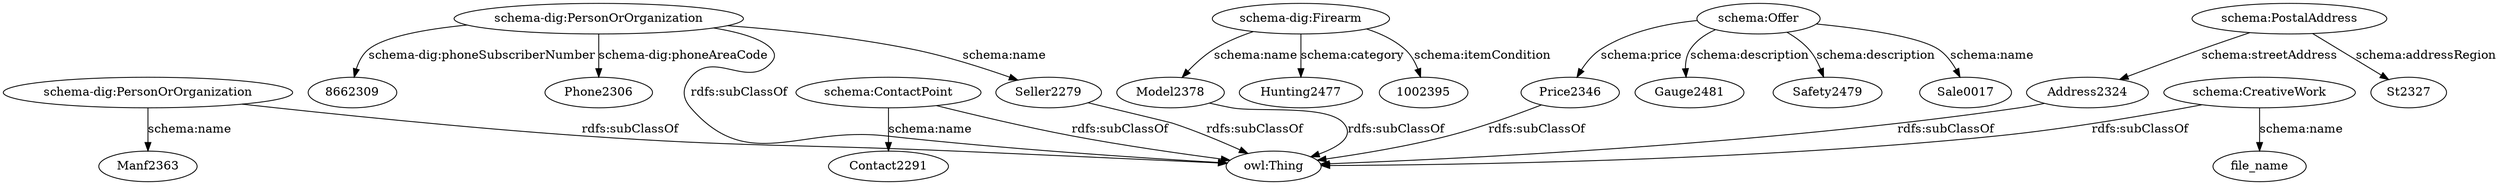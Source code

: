 digraph {
  "1002395" [type=attribute_name,label="1002395"]
  "8662309" [type=attribute_name,label="8662309"]
  Hunting2477 [type=attribute_name,label=Hunting2477]
  "schema-dig:Firearm1" [type=class_uri,label="schema-dig:Firearm"]
  Model2378 [type=attribute_name,label=Model2378]
  Phone2306 [type=attribute_name,label=Phone2306]
  "schema-dig:PersonOrOrganization1" [type=class_uri,label="schema-dig:PersonOrOrganization"]
  Seller2279 [type=attribute_name,label=Seller2279]
  Manf2363 [type=attribute_name,label=Manf2363]
  "schema-dig:PersonOrOrganization2" [type=class_uri,label="schema-dig:PersonOrOrganization"]
  Contact2291 [type=attribute_name,label=Contact2291]
  "schema:ContactPoint1" [type=class_uri,label="schema:ContactPoint"]
  file_name [type=attribute_name,label=file_name]
  "schema:CreativeWork1" [type=class_uri,label="schema:CreativeWork"]
  Gauge2481 [type=attribute_name,label=Gauge2481]
  "schema:Offer1" [type=class_uri,label="schema:Offer"]
  Safety2479 [type=attribute_name,label=Safety2479]
  Sale0017 [type=attribute_name,label=Sale0017]
  Price2346 [type=attribute_name,label=Price2346]
  St2327 [type=attribute_name,label=St2327]
  "schema:PostalAddress1" [type=class_uri,label="schema:PostalAddress"]
  Address2324 [type=attribute_name,label=Address2324]
  "owl:Thing" [type=special,label="owl:Thing"]
  "schema-dig:Firearm1" -> Hunting2477 [label="schema:category",type=st_property_uri]
  "schema-dig:Firearm1" -> "1002395" [label="schema:itemCondition",type=st_property_uri]
  "schema-dig:Firearm1" -> Model2378 [label="schema:name",type=st_property_uri]
  "schema-dig:PersonOrOrganization1" -> Phone2306 [label="schema-dig:phoneAreaCode",type=st_property_uri]
  "schema-dig:PersonOrOrganization1" -> "8662309" [label="schema-dig:phoneSubscriberNumber",type=st_property_uri]
  "schema-dig:PersonOrOrganization1" -> Seller2279 [label="schema:name",type=st_property_uri]
  "schema-dig:PersonOrOrganization2" -> Manf2363 [label="schema:name",type=st_property_uri]
  "schema:ContactPoint1" -> Contact2291 [label="schema:name",type=st_property_uri]
  "schema:CreativeWork1" -> file_name [label="schema:name",type=st_property_uri]
  "schema:Offer1" -> Gauge2481 [label="schema:description",type=st_property_uri]
  "schema:Offer1" -> Safety2479 [label="schema:description",type=st_property_uri]
  "schema:Offer1" -> Sale0017 [label="schema:name",type=st_property_uri]
  "schema:Offer1" -> Price2346 [label="schema:price",type=st_property_uri]
  "schema:PostalAddress1" -> St2327 [label="schema:addressRegion",type=st_property_uri]
  "schema:PostalAddress1" -> Address2324 [label="schema:streetAddress",type=st_property_uri]
  Model2378 -> "owl:Thing" [label="rdfs:subClassOf",type=inherited,weight=0.3333333333333333]
  Seller2279 -> "owl:Thing" [label="rdfs:subClassOf",type=inherited,weight=0.3333333333333333]
  "schema-dig:PersonOrOrganization1" -> "owl:Thing" [label="rdfs:subClassOf",type=inherited,weight=0.3333333333333333]
  "schema-dig:PersonOrOrganization2" -> "owl:Thing" [label="rdfs:subClassOf",type=inherited,weight=0.3333333333333333]
  "schema:ContactPoint1" -> "owl:Thing" [label="rdfs:subClassOf",type=inherited,weight=0.3333333333333333]
  "schema:CreativeWork1" -> "owl:Thing" [label="rdfs:subClassOf",type=inherited,weight=0.3333333333333333]
  Price2346 -> "owl:Thing" [label="rdfs:subClassOf",type=inherited,weight=0.3333333333333333]
  Address2324 -> "owl:Thing" [label="rdfs:subClassOf",type=inherited,weight=0.3333333333333333]
}
